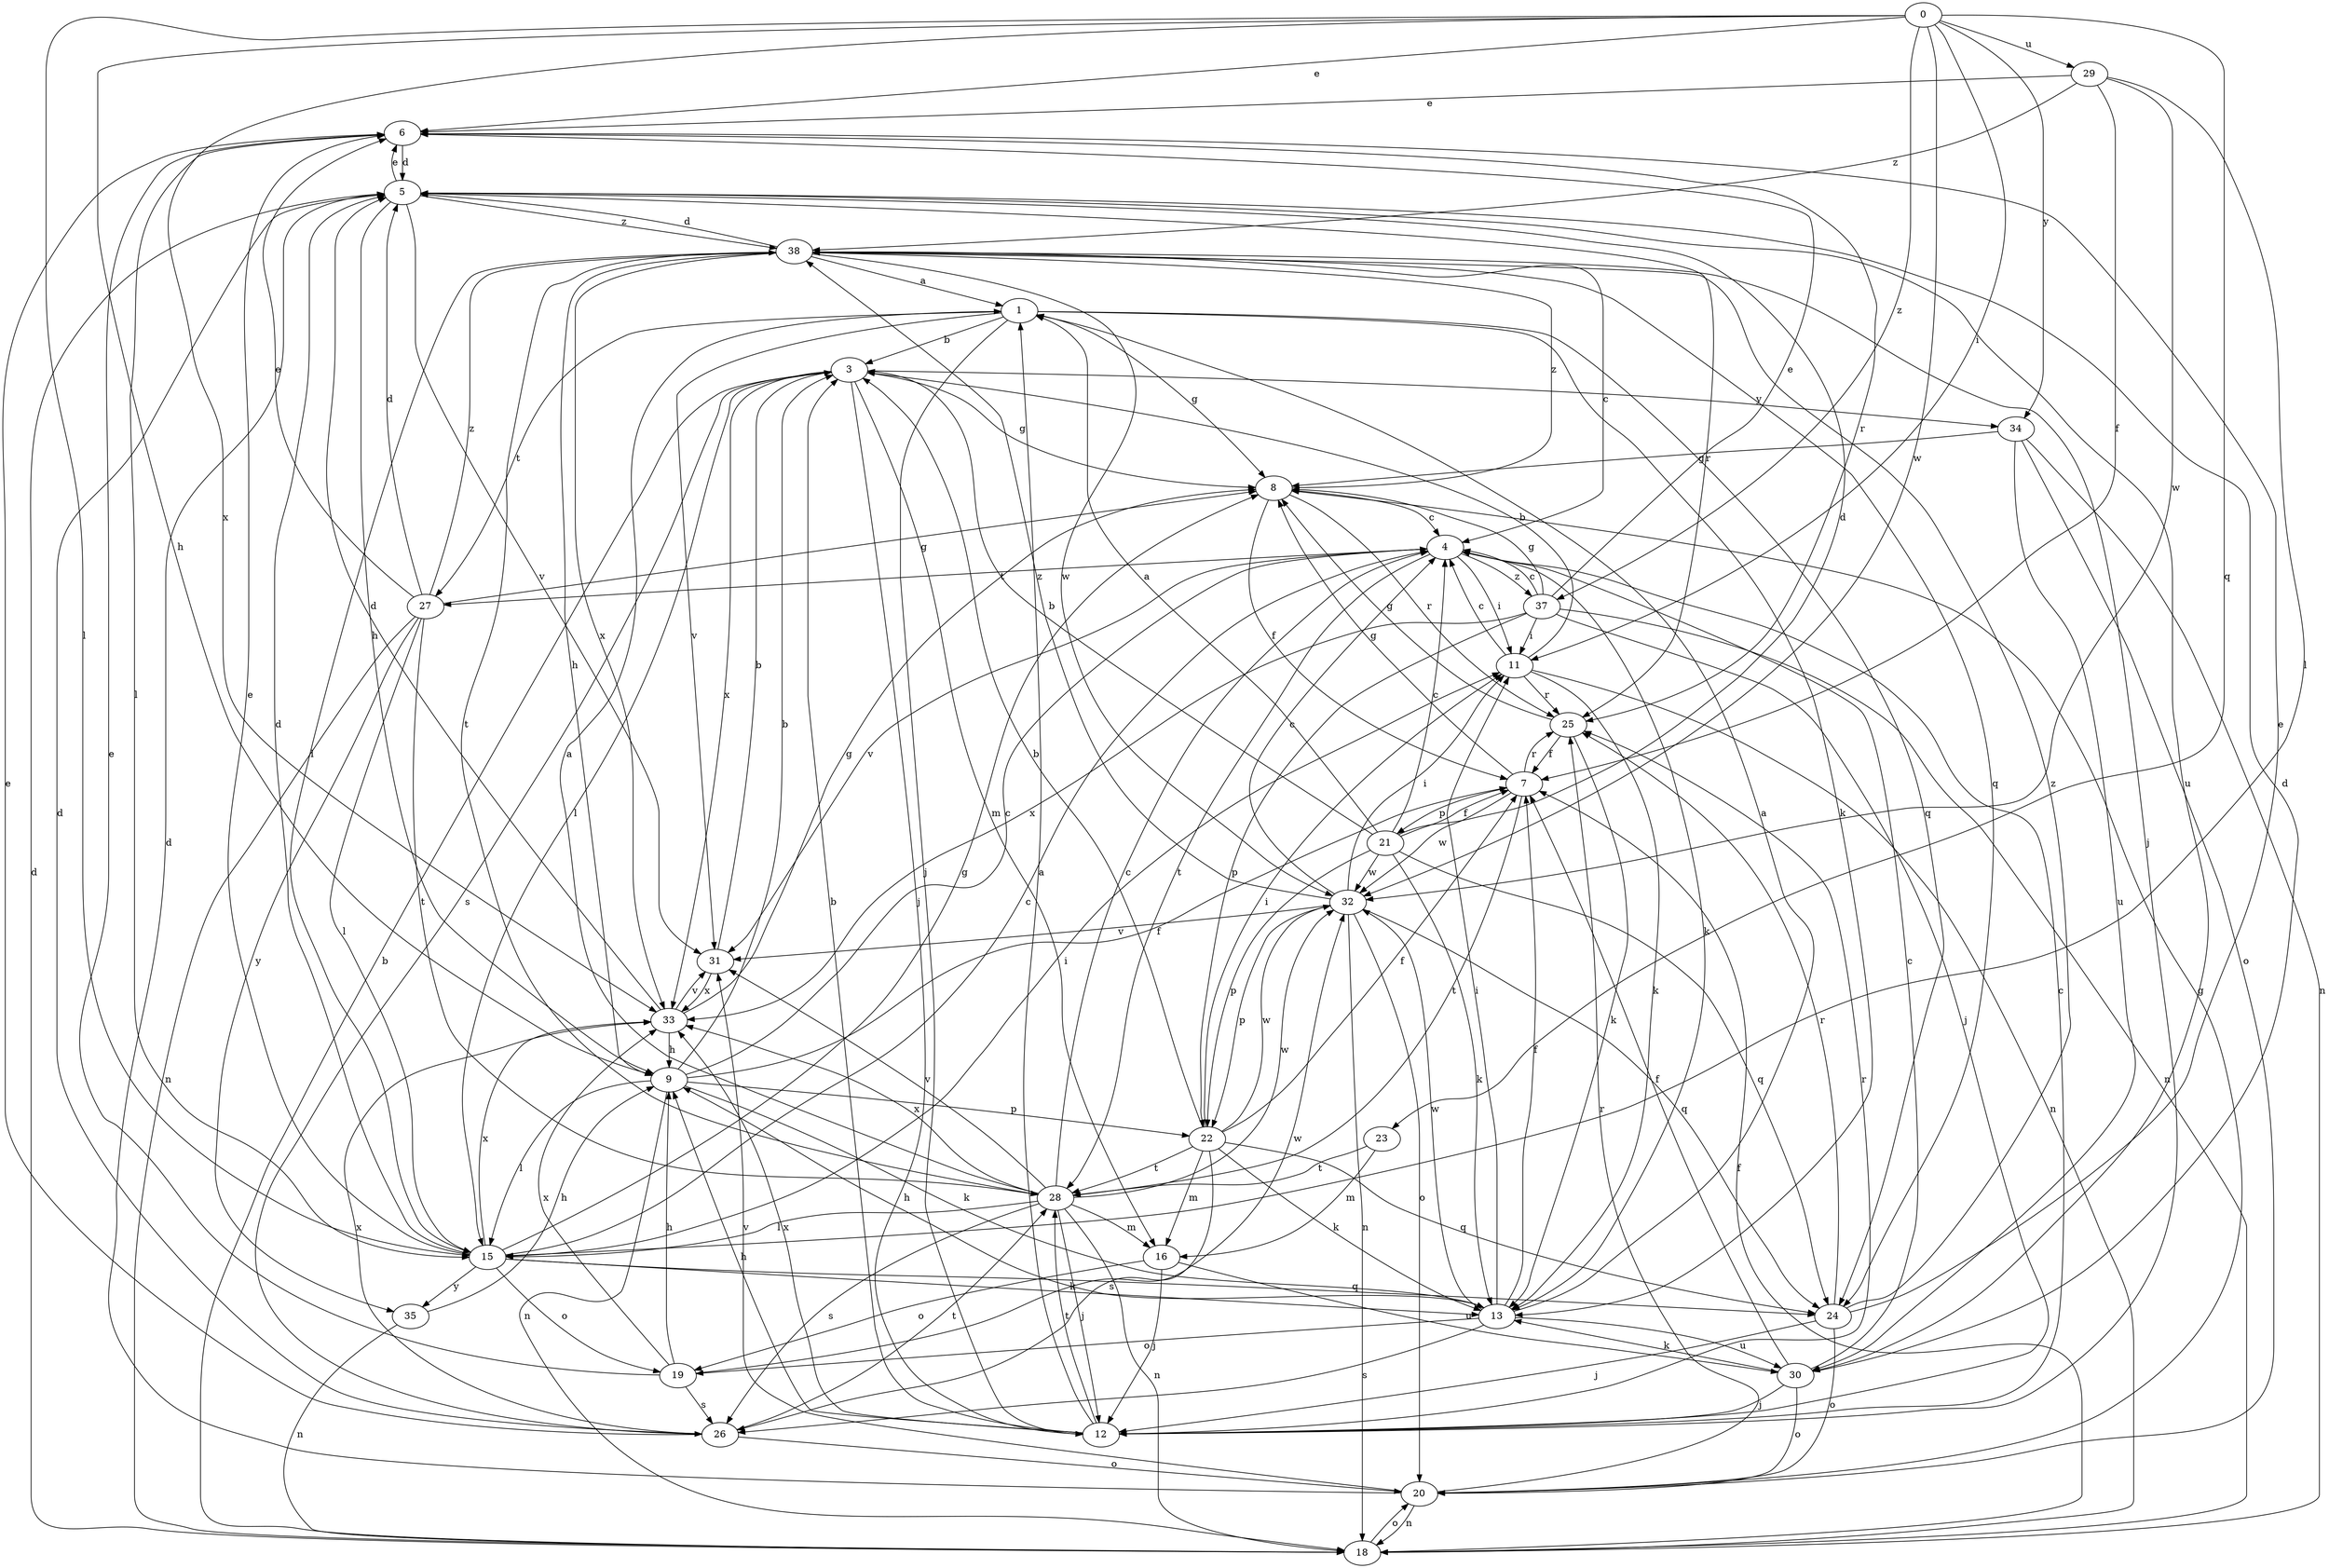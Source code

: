 strict digraph  {
0;
1;
3;
4;
5;
6;
7;
8;
9;
11;
12;
13;
15;
16;
18;
19;
20;
21;
22;
23;
24;
25;
26;
27;
28;
29;
30;
31;
32;
33;
34;
35;
37;
38;
0 -> 6  [label=e];
0 -> 9  [label=h];
0 -> 11  [label=i];
0 -> 15  [label=l];
0 -> 23  [label=q];
0 -> 29  [label=u];
0 -> 32  [label=w];
0 -> 33  [label=x];
0 -> 34  [label=y];
0 -> 37  [label=z];
1 -> 3  [label=b];
1 -> 8  [label=g];
1 -> 12  [label=j];
1 -> 13  [label=k];
1 -> 24  [label=q];
1 -> 27  [label=t];
1 -> 31  [label=v];
3 -> 8  [label=g];
3 -> 12  [label=j];
3 -> 15  [label=l];
3 -> 16  [label=m];
3 -> 26  [label=s];
3 -> 33  [label=x];
3 -> 34  [label=y];
4 -> 11  [label=i];
4 -> 13  [label=k];
4 -> 27  [label=t];
4 -> 28  [label=t];
4 -> 31  [label=v];
4 -> 37  [label=z];
5 -> 6  [label=e];
5 -> 9  [label=h];
5 -> 25  [label=r];
5 -> 30  [label=u];
5 -> 31  [label=v];
5 -> 38  [label=z];
6 -> 5  [label=d];
6 -> 15  [label=l];
6 -> 25  [label=r];
7 -> 8  [label=g];
7 -> 21  [label=p];
7 -> 25  [label=r];
7 -> 28  [label=t];
7 -> 32  [label=w];
8 -> 4  [label=c];
8 -> 7  [label=f];
8 -> 25  [label=r];
8 -> 38  [label=z];
9 -> 3  [label=b];
9 -> 4  [label=c];
9 -> 7  [label=f];
9 -> 13  [label=k];
9 -> 15  [label=l];
9 -> 18  [label=n];
9 -> 22  [label=p];
11 -> 3  [label=b];
11 -> 4  [label=c];
11 -> 13  [label=k];
11 -> 18  [label=n];
11 -> 25  [label=r];
12 -> 1  [label=a];
12 -> 3  [label=b];
12 -> 4  [label=c];
12 -> 9  [label=h];
12 -> 25  [label=r];
12 -> 28  [label=t];
12 -> 33  [label=x];
13 -> 1  [label=a];
13 -> 7  [label=f];
13 -> 9  [label=h];
13 -> 11  [label=i];
13 -> 19  [label=o];
13 -> 26  [label=s];
13 -> 30  [label=u];
13 -> 32  [label=w];
15 -> 4  [label=c];
15 -> 5  [label=d];
15 -> 6  [label=e];
15 -> 8  [label=g];
15 -> 11  [label=i];
15 -> 13  [label=k];
15 -> 19  [label=o];
15 -> 24  [label=q];
15 -> 33  [label=x];
15 -> 35  [label=y];
16 -> 12  [label=j];
16 -> 19  [label=o];
16 -> 30  [label=u];
18 -> 3  [label=b];
18 -> 5  [label=d];
18 -> 7  [label=f];
18 -> 20  [label=o];
19 -> 6  [label=e];
19 -> 9  [label=h];
19 -> 26  [label=s];
19 -> 32  [label=w];
19 -> 33  [label=x];
20 -> 5  [label=d];
20 -> 8  [label=g];
20 -> 18  [label=n];
20 -> 25  [label=r];
20 -> 31  [label=v];
21 -> 1  [label=a];
21 -> 3  [label=b];
21 -> 4  [label=c];
21 -> 5  [label=d];
21 -> 7  [label=f];
21 -> 13  [label=k];
21 -> 22  [label=p];
21 -> 24  [label=q];
21 -> 32  [label=w];
22 -> 3  [label=b];
22 -> 7  [label=f];
22 -> 11  [label=i];
22 -> 13  [label=k];
22 -> 16  [label=m];
22 -> 24  [label=q];
22 -> 26  [label=s];
22 -> 28  [label=t];
22 -> 32  [label=w];
23 -> 16  [label=m];
23 -> 28  [label=t];
24 -> 6  [label=e];
24 -> 12  [label=j];
24 -> 20  [label=o];
24 -> 25  [label=r];
24 -> 38  [label=z];
25 -> 7  [label=f];
25 -> 8  [label=g];
25 -> 13  [label=k];
26 -> 5  [label=d];
26 -> 6  [label=e];
26 -> 20  [label=o];
26 -> 28  [label=t];
26 -> 33  [label=x];
27 -> 5  [label=d];
27 -> 6  [label=e];
27 -> 8  [label=g];
27 -> 15  [label=l];
27 -> 18  [label=n];
27 -> 28  [label=t];
27 -> 35  [label=y];
27 -> 38  [label=z];
28 -> 1  [label=a];
28 -> 4  [label=c];
28 -> 12  [label=j];
28 -> 15  [label=l];
28 -> 16  [label=m];
28 -> 18  [label=n];
28 -> 26  [label=s];
28 -> 31  [label=v];
28 -> 32  [label=w];
28 -> 33  [label=x];
29 -> 6  [label=e];
29 -> 7  [label=f];
29 -> 15  [label=l];
29 -> 32  [label=w];
29 -> 38  [label=z];
30 -> 4  [label=c];
30 -> 5  [label=d];
30 -> 7  [label=f];
30 -> 12  [label=j];
30 -> 13  [label=k];
30 -> 20  [label=o];
31 -> 3  [label=b];
31 -> 33  [label=x];
32 -> 4  [label=c];
32 -> 11  [label=i];
32 -> 18  [label=n];
32 -> 20  [label=o];
32 -> 22  [label=p];
32 -> 24  [label=q];
32 -> 31  [label=v];
32 -> 38  [label=z];
33 -> 5  [label=d];
33 -> 8  [label=g];
33 -> 9  [label=h];
33 -> 31  [label=v];
34 -> 8  [label=g];
34 -> 18  [label=n];
34 -> 20  [label=o];
34 -> 30  [label=u];
35 -> 9  [label=h];
35 -> 18  [label=n];
37 -> 4  [label=c];
37 -> 6  [label=e];
37 -> 8  [label=g];
37 -> 11  [label=i];
37 -> 12  [label=j];
37 -> 18  [label=n];
37 -> 22  [label=p];
37 -> 33  [label=x];
38 -> 1  [label=a];
38 -> 4  [label=c];
38 -> 5  [label=d];
38 -> 9  [label=h];
38 -> 12  [label=j];
38 -> 15  [label=l];
38 -> 24  [label=q];
38 -> 28  [label=t];
38 -> 32  [label=w];
38 -> 33  [label=x];
}
